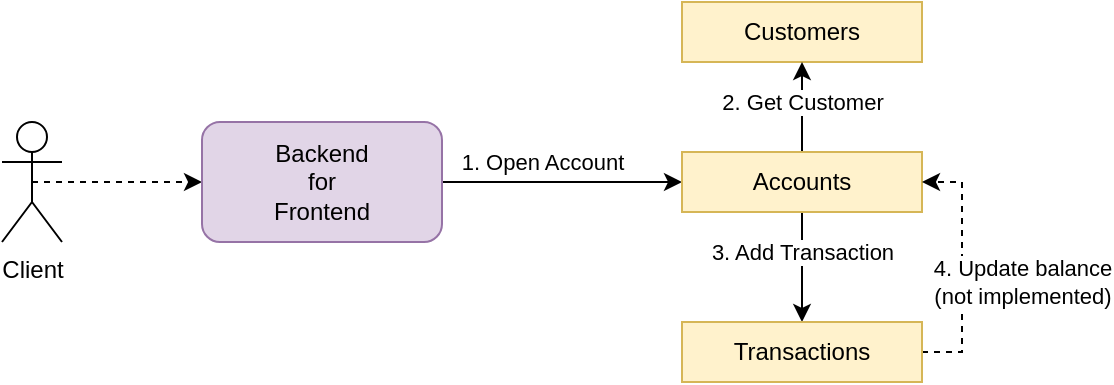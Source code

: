 <mxfile version="14.1.1" type="device"><diagram id="NMLoD2OKEiJY3HLpiqzd" name="Page-1"><mxGraphModel dx="981" dy="526" grid="1" gridSize="10" guides="1" tooltips="1" connect="1" arrows="1" fold="1" page="1" pageScale="1" pageWidth="827" pageHeight="1169" math="0" shadow="0"><root><mxCell id="0"/><mxCell id="1" parent="0"/><mxCell id="vJU-KYSgDGRGZCuYk1WU-17" style="edgeStyle=orthogonalEdgeStyle;rounded=0;orthogonalLoop=1;jettySize=auto;html=1;exitX=0.5;exitY=0.5;exitDx=0;exitDy=0;exitPerimeter=0;dashed=1;" edge="1" parent="1" source="vJU-KYSgDGRGZCuYk1WU-1" target="vJU-KYSgDGRGZCuYk1WU-4"><mxGeometry relative="1" as="geometry"/></mxCell><mxCell id="vJU-KYSgDGRGZCuYk1WU-1" value="Client" style="shape=umlActor;verticalLabelPosition=bottom;verticalAlign=top;html=1;outlineConnect=0;" vertex="1" parent="1"><mxGeometry x="110" y="230" width="30" height="60" as="geometry"/></mxCell><mxCell id="vJU-KYSgDGRGZCuYk1WU-8" style="edgeStyle=orthogonalEdgeStyle;rounded=0;orthogonalLoop=1;jettySize=auto;html=1;exitX=1;exitY=0.5;exitDx=0;exitDy=0;entryX=0;entryY=0.5;entryDx=0;entryDy=0;" edge="1" parent="1" source="vJU-KYSgDGRGZCuYk1WU-4" target="vJU-KYSgDGRGZCuYk1WU-6"><mxGeometry relative="1" as="geometry"/></mxCell><mxCell id="vJU-KYSgDGRGZCuYk1WU-13" value="1. Open Account" style="edgeLabel;html=1;align=center;verticalAlign=middle;resizable=0;points=[];" vertex="1" connectable="0" parent="vJU-KYSgDGRGZCuYk1WU-8"><mxGeometry x="-0.25" relative="1" as="geometry"><mxPoint x="4.86" y="-10" as="offset"/></mxGeometry></mxCell><mxCell id="vJU-KYSgDGRGZCuYk1WU-4" value="Backend&lt;br&gt;for&lt;br&gt;Frontend" style="rounded=1;whiteSpace=wrap;html=1;fillColor=#e1d5e7;strokeColor=#9673a6;" vertex="1" parent="1"><mxGeometry x="210" y="230" width="120" height="60" as="geometry"/></mxCell><mxCell id="vJU-KYSgDGRGZCuYk1WU-5" value="Customers" style="rounded=0;whiteSpace=wrap;html=1;fillColor=#fff2cc;strokeColor=#d6b656;" vertex="1" parent="1"><mxGeometry x="450" y="170" width="120" height="30" as="geometry"/></mxCell><mxCell id="vJU-KYSgDGRGZCuYk1WU-9" style="edgeStyle=orthogonalEdgeStyle;rounded=0;orthogonalLoop=1;jettySize=auto;html=1;exitX=0.5;exitY=0;exitDx=0;exitDy=0;entryX=0.5;entryY=1;entryDx=0;entryDy=0;" edge="1" parent="1" source="vJU-KYSgDGRGZCuYk1WU-6" target="vJU-KYSgDGRGZCuYk1WU-5"><mxGeometry relative="1" as="geometry"><Array as="points"><mxPoint x="510" y="220"/><mxPoint x="510" y="220"/></Array></mxGeometry></mxCell><mxCell id="vJU-KYSgDGRGZCuYk1WU-14" value="2. Get Customer" style="edgeLabel;html=1;align=center;verticalAlign=middle;resizable=0;points=[];" vertex="1" connectable="0" parent="vJU-KYSgDGRGZCuYk1WU-9"><mxGeometry x="0.262" y="-1" relative="1" as="geometry"><mxPoint x="-1" y="3.4" as="offset"/></mxGeometry></mxCell><mxCell id="vJU-KYSgDGRGZCuYk1WU-10" style="edgeStyle=orthogonalEdgeStyle;rounded=0;orthogonalLoop=1;jettySize=auto;html=1;exitX=0.5;exitY=1;exitDx=0;exitDy=0;entryX=0.5;entryY=0;entryDx=0;entryDy=0;" edge="1" parent="1" source="vJU-KYSgDGRGZCuYk1WU-6" target="vJU-KYSgDGRGZCuYk1WU-7"><mxGeometry relative="1" as="geometry"/></mxCell><mxCell id="vJU-KYSgDGRGZCuYk1WU-15" value="3. Add Transaction" style="edgeLabel;html=1;align=center;verticalAlign=middle;resizable=0;points=[];" vertex="1" connectable="0" parent="vJU-KYSgDGRGZCuYk1WU-10"><mxGeometry x="-0.269" relative="1" as="geometry"><mxPoint as="offset"/></mxGeometry></mxCell><mxCell id="vJU-KYSgDGRGZCuYk1WU-6" value="Accounts" style="rounded=0;whiteSpace=wrap;html=1;fillColor=#fff2cc;strokeColor=#d6b656;" vertex="1" parent="1"><mxGeometry x="450" y="245" width="120" height="30" as="geometry"/></mxCell><mxCell id="vJU-KYSgDGRGZCuYk1WU-11" style="edgeStyle=orthogonalEdgeStyle;rounded=0;orthogonalLoop=1;jettySize=auto;html=1;exitX=1;exitY=0.5;exitDx=0;exitDy=0;entryX=1;entryY=0.5;entryDx=0;entryDy=0;dashed=1;" edge="1" parent="1" source="vJU-KYSgDGRGZCuYk1WU-7" target="vJU-KYSgDGRGZCuYk1WU-6"><mxGeometry relative="1" as="geometry"/></mxCell><mxCell id="vJU-KYSgDGRGZCuYk1WU-16" value="4. Update balance&lt;br&gt;(not implemented)" style="edgeLabel;html=1;align=center;verticalAlign=middle;resizable=0;points=[];" vertex="1" connectable="0" parent="vJU-KYSgDGRGZCuYk1WU-11"><mxGeometry x="0.173" y="-1" relative="1" as="geometry"><mxPoint x="28.97" y="18.03" as="offset"/></mxGeometry></mxCell><mxCell id="vJU-KYSgDGRGZCuYk1WU-7" value="Transactions" style="rounded=0;whiteSpace=wrap;html=1;fillColor=#fff2cc;strokeColor=#d6b656;" vertex="1" parent="1"><mxGeometry x="450" y="330" width="120" height="30" as="geometry"/></mxCell></root></mxGraphModel></diagram></mxfile>